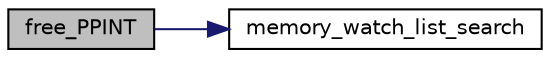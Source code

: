 digraph "free_PPINT"
{
  edge [fontname="Helvetica",fontsize="10",labelfontname="Helvetica",labelfontsize="10"];
  node [fontname="Helvetica",fontsize="10",shape=record];
  rankdir="LR";
  Node1454 [label="free_PPINT",height=0.2,width=0.4,color="black", fillcolor="grey75", style="filled", fontcolor="black"];
  Node1454 -> Node1455 [color="midnightblue",fontsize="10",style="solid",fontname="Helvetica"];
  Node1455 [label="memory_watch_list_search",height=0.2,width=0.4,color="black", fillcolor="white", style="filled",URL="$df/d84/foundations_2io__and__os_2memory_8_c.html#a3dc6479d362d6d48bf915d940e643d86"];
}
